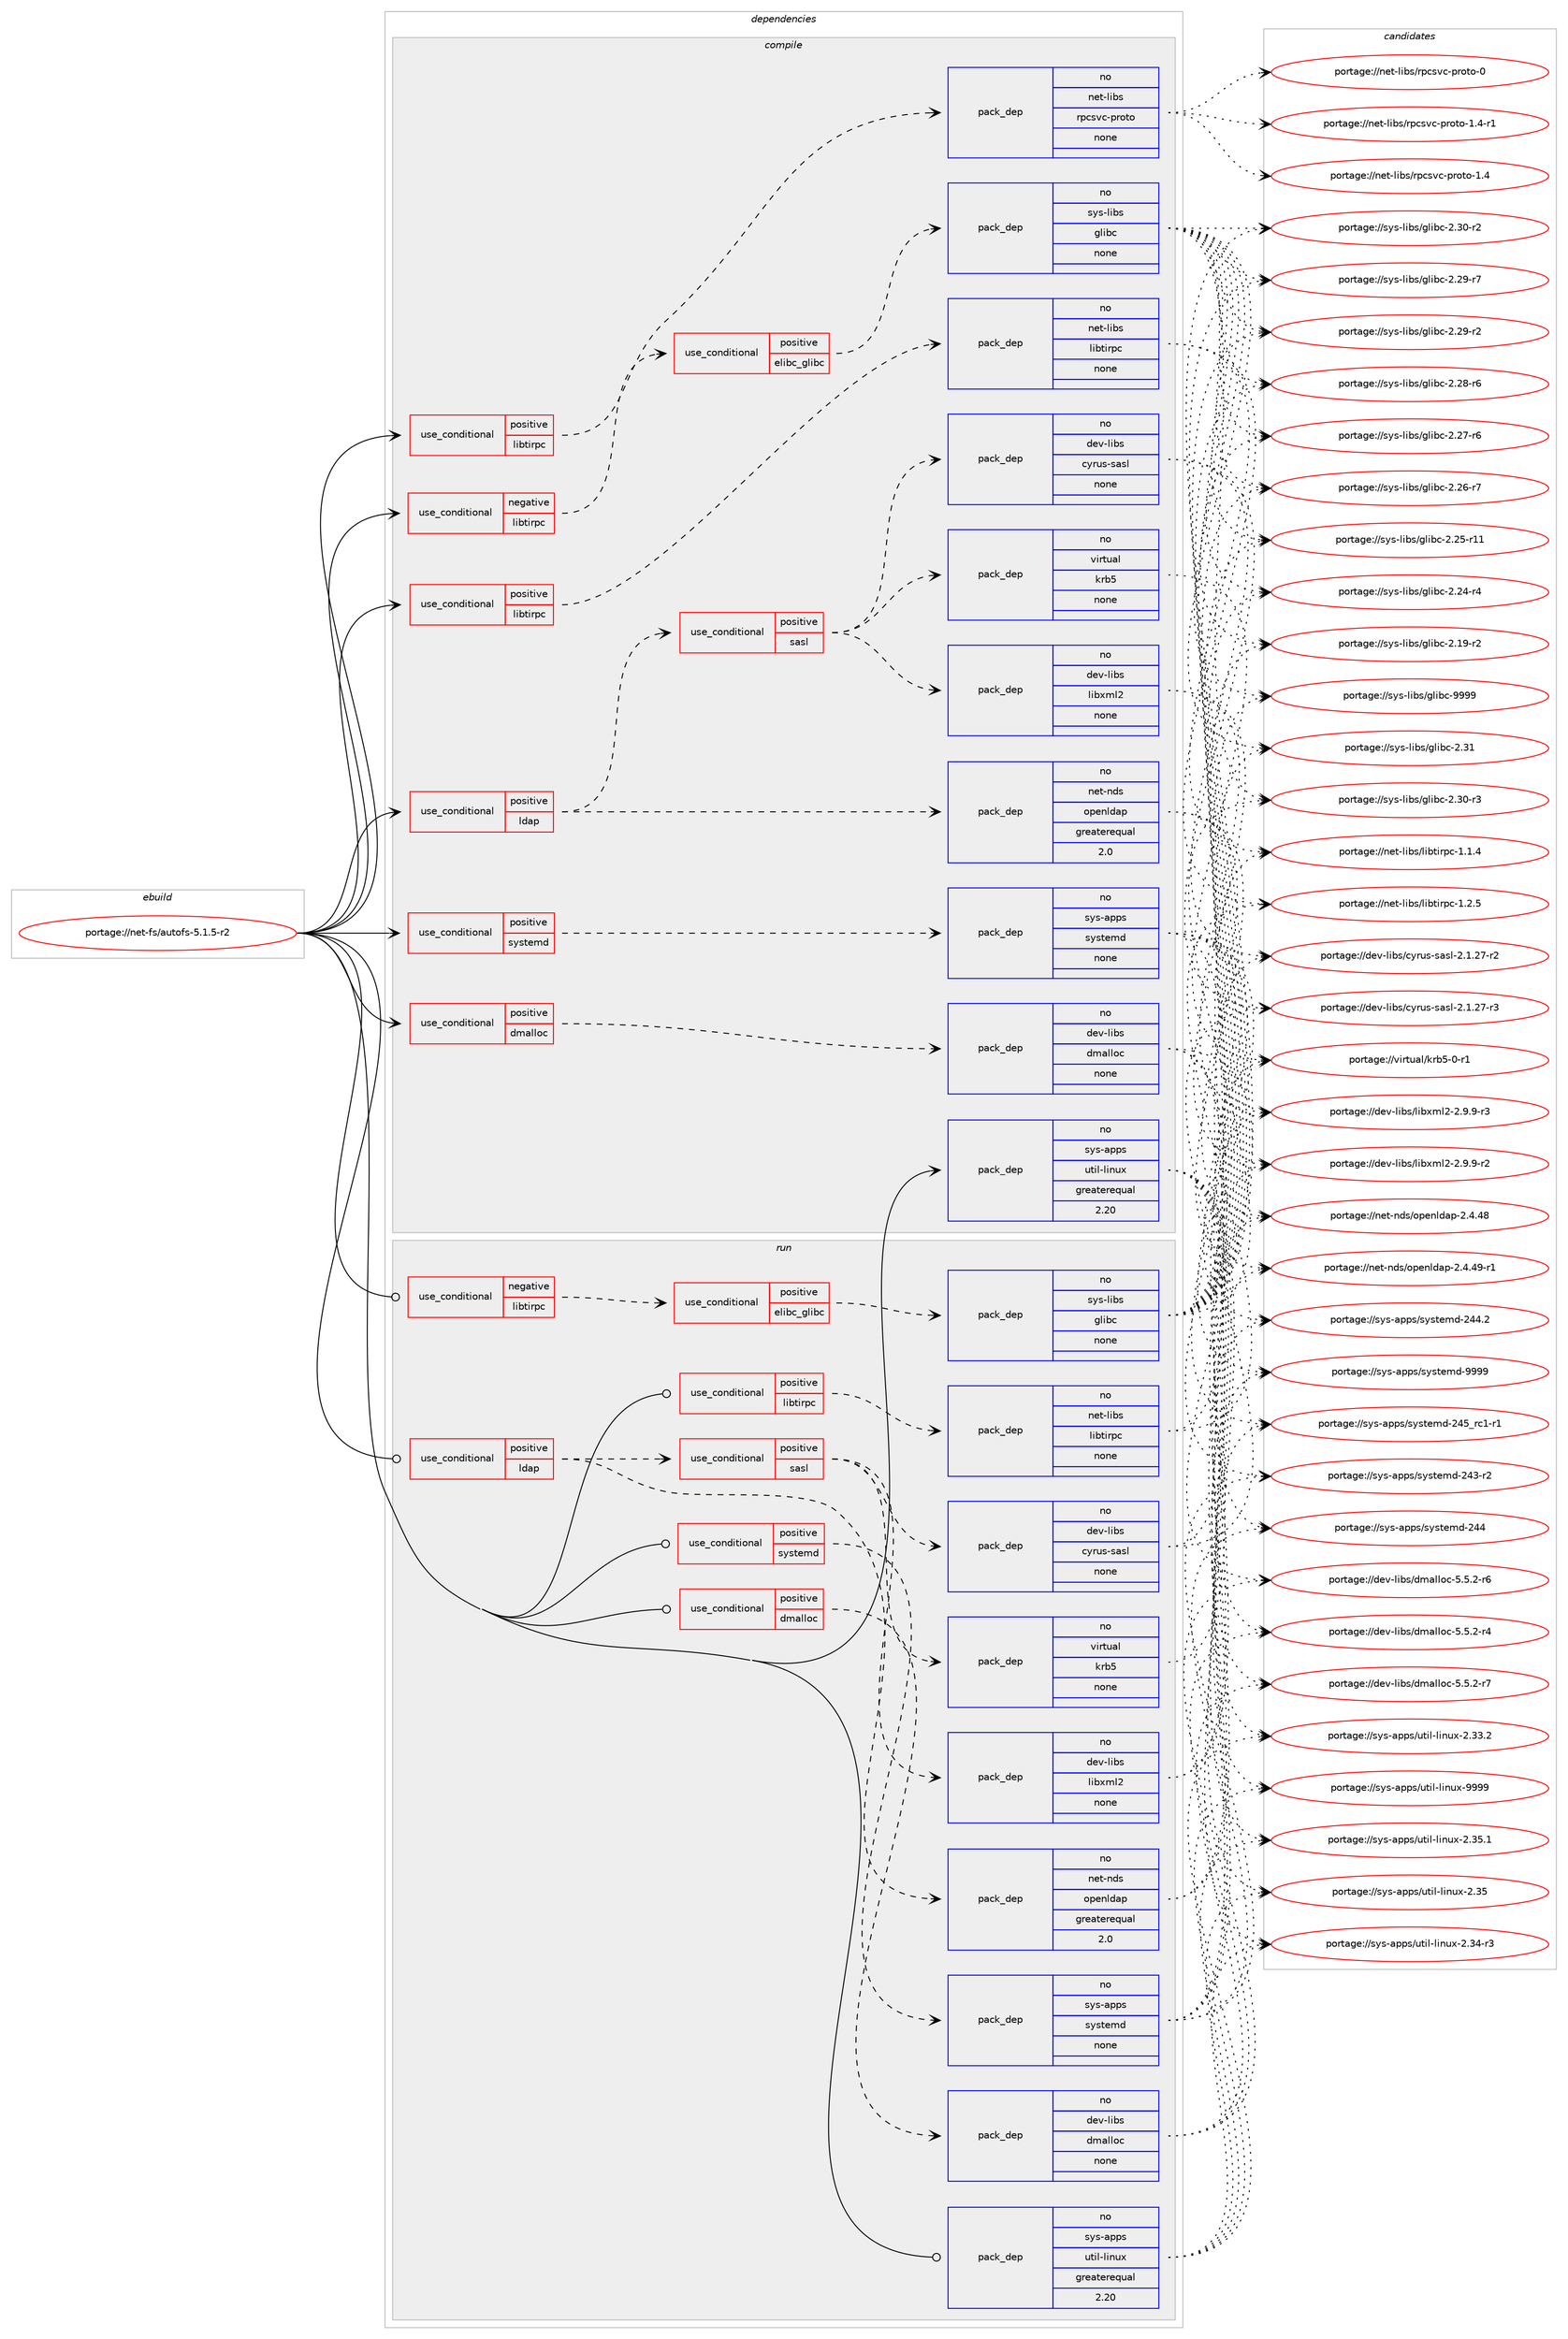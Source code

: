 digraph prolog {

# *************
# Graph options
# *************

newrank=true;
concentrate=true;
compound=true;
graph [rankdir=LR,fontname=Helvetica,fontsize=10,ranksep=1.5];#, ranksep=2.5, nodesep=0.2];
edge  [arrowhead=vee];
node  [fontname=Helvetica,fontsize=10];

# **********
# The ebuild
# **********

subgraph cluster_leftcol {
color=gray;
rank=same;
label=<<i>ebuild</i>>;
id [label="portage://net-fs/autofs-5.1.5-r2", color=red, width=4, href="../net-fs/autofs-5.1.5-r2.svg"];
}

# ****************
# The dependencies
# ****************

subgraph cluster_midcol {
color=gray;
label=<<i>dependencies</i>>;
subgraph cluster_compile {
fillcolor="#eeeeee";
style=filled;
label=<<i>compile</i>>;
subgraph cond33036 {
dependency150253 [label=<<TABLE BORDER="0" CELLBORDER="1" CELLSPACING="0" CELLPADDING="4"><TR><TD ROWSPAN="3" CELLPADDING="10">use_conditional</TD></TR><TR><TD>negative</TD></TR><TR><TD>libtirpc</TD></TR></TABLE>>, shape=none, color=red];
subgraph cond33037 {
dependency150254 [label=<<TABLE BORDER="0" CELLBORDER="1" CELLSPACING="0" CELLPADDING="4"><TR><TD ROWSPAN="3" CELLPADDING="10">use_conditional</TD></TR><TR><TD>positive</TD></TR><TR><TD>elibc_glibc</TD></TR></TABLE>>, shape=none, color=red];
subgraph pack114758 {
dependency150255 [label=<<TABLE BORDER="0" CELLBORDER="1" CELLSPACING="0" CELLPADDING="4" WIDTH="220"><TR><TD ROWSPAN="6" CELLPADDING="30">pack_dep</TD></TR><TR><TD WIDTH="110">no</TD></TR><TR><TD>sys-libs</TD></TR><TR><TD>glibc</TD></TR><TR><TD>none</TD></TR><TR><TD></TD></TR></TABLE>>, shape=none, color=blue];
}
dependency150254:e -> dependency150255:w [weight=20,style="dashed",arrowhead="vee"];
}
dependency150253:e -> dependency150254:w [weight=20,style="dashed",arrowhead="vee"];
}
id:e -> dependency150253:w [weight=20,style="solid",arrowhead="vee"];
subgraph cond33038 {
dependency150256 [label=<<TABLE BORDER="0" CELLBORDER="1" CELLSPACING="0" CELLPADDING="4"><TR><TD ROWSPAN="3" CELLPADDING="10">use_conditional</TD></TR><TR><TD>positive</TD></TR><TR><TD>dmalloc</TD></TR></TABLE>>, shape=none, color=red];
subgraph pack114759 {
dependency150257 [label=<<TABLE BORDER="0" CELLBORDER="1" CELLSPACING="0" CELLPADDING="4" WIDTH="220"><TR><TD ROWSPAN="6" CELLPADDING="30">pack_dep</TD></TR><TR><TD WIDTH="110">no</TD></TR><TR><TD>dev-libs</TD></TR><TR><TD>dmalloc</TD></TR><TR><TD>none</TD></TR><TR><TD></TD></TR></TABLE>>, shape=none, color=blue];
}
dependency150256:e -> dependency150257:w [weight=20,style="dashed",arrowhead="vee"];
}
id:e -> dependency150256:w [weight=20,style="solid",arrowhead="vee"];
subgraph cond33039 {
dependency150258 [label=<<TABLE BORDER="0" CELLBORDER="1" CELLSPACING="0" CELLPADDING="4"><TR><TD ROWSPAN="3" CELLPADDING="10">use_conditional</TD></TR><TR><TD>positive</TD></TR><TR><TD>ldap</TD></TR></TABLE>>, shape=none, color=red];
subgraph pack114760 {
dependency150259 [label=<<TABLE BORDER="0" CELLBORDER="1" CELLSPACING="0" CELLPADDING="4" WIDTH="220"><TR><TD ROWSPAN="6" CELLPADDING="30">pack_dep</TD></TR><TR><TD WIDTH="110">no</TD></TR><TR><TD>net-nds</TD></TR><TR><TD>openldap</TD></TR><TR><TD>greaterequal</TD></TR><TR><TD>2.0</TD></TR></TABLE>>, shape=none, color=blue];
}
dependency150258:e -> dependency150259:w [weight=20,style="dashed",arrowhead="vee"];
subgraph cond33040 {
dependency150260 [label=<<TABLE BORDER="0" CELLBORDER="1" CELLSPACING="0" CELLPADDING="4"><TR><TD ROWSPAN="3" CELLPADDING="10">use_conditional</TD></TR><TR><TD>positive</TD></TR><TR><TD>sasl</TD></TR></TABLE>>, shape=none, color=red];
subgraph pack114761 {
dependency150261 [label=<<TABLE BORDER="0" CELLBORDER="1" CELLSPACING="0" CELLPADDING="4" WIDTH="220"><TR><TD ROWSPAN="6" CELLPADDING="30">pack_dep</TD></TR><TR><TD WIDTH="110">no</TD></TR><TR><TD>dev-libs</TD></TR><TR><TD>cyrus-sasl</TD></TR><TR><TD>none</TD></TR><TR><TD></TD></TR></TABLE>>, shape=none, color=blue];
}
dependency150260:e -> dependency150261:w [weight=20,style="dashed",arrowhead="vee"];
subgraph pack114762 {
dependency150262 [label=<<TABLE BORDER="0" CELLBORDER="1" CELLSPACING="0" CELLPADDING="4" WIDTH="220"><TR><TD ROWSPAN="6" CELLPADDING="30">pack_dep</TD></TR><TR><TD WIDTH="110">no</TD></TR><TR><TD>dev-libs</TD></TR><TR><TD>libxml2</TD></TR><TR><TD>none</TD></TR><TR><TD></TD></TR></TABLE>>, shape=none, color=blue];
}
dependency150260:e -> dependency150262:w [weight=20,style="dashed",arrowhead="vee"];
subgraph pack114763 {
dependency150263 [label=<<TABLE BORDER="0" CELLBORDER="1" CELLSPACING="0" CELLPADDING="4" WIDTH="220"><TR><TD ROWSPAN="6" CELLPADDING="30">pack_dep</TD></TR><TR><TD WIDTH="110">no</TD></TR><TR><TD>virtual</TD></TR><TR><TD>krb5</TD></TR><TR><TD>none</TD></TR><TR><TD></TD></TR></TABLE>>, shape=none, color=blue];
}
dependency150260:e -> dependency150263:w [weight=20,style="dashed",arrowhead="vee"];
}
dependency150258:e -> dependency150260:w [weight=20,style="dashed",arrowhead="vee"];
}
id:e -> dependency150258:w [weight=20,style="solid",arrowhead="vee"];
subgraph cond33041 {
dependency150264 [label=<<TABLE BORDER="0" CELLBORDER="1" CELLSPACING="0" CELLPADDING="4"><TR><TD ROWSPAN="3" CELLPADDING="10">use_conditional</TD></TR><TR><TD>positive</TD></TR><TR><TD>libtirpc</TD></TR></TABLE>>, shape=none, color=red];
subgraph pack114764 {
dependency150265 [label=<<TABLE BORDER="0" CELLBORDER="1" CELLSPACING="0" CELLPADDING="4" WIDTH="220"><TR><TD ROWSPAN="6" CELLPADDING="30">pack_dep</TD></TR><TR><TD WIDTH="110">no</TD></TR><TR><TD>net-libs</TD></TR><TR><TD>libtirpc</TD></TR><TR><TD>none</TD></TR><TR><TD></TD></TR></TABLE>>, shape=none, color=blue];
}
dependency150264:e -> dependency150265:w [weight=20,style="dashed",arrowhead="vee"];
}
id:e -> dependency150264:w [weight=20,style="solid",arrowhead="vee"];
subgraph cond33042 {
dependency150266 [label=<<TABLE BORDER="0" CELLBORDER="1" CELLSPACING="0" CELLPADDING="4"><TR><TD ROWSPAN="3" CELLPADDING="10">use_conditional</TD></TR><TR><TD>positive</TD></TR><TR><TD>libtirpc</TD></TR></TABLE>>, shape=none, color=red];
subgraph pack114765 {
dependency150267 [label=<<TABLE BORDER="0" CELLBORDER="1" CELLSPACING="0" CELLPADDING="4" WIDTH="220"><TR><TD ROWSPAN="6" CELLPADDING="30">pack_dep</TD></TR><TR><TD WIDTH="110">no</TD></TR><TR><TD>net-libs</TD></TR><TR><TD>rpcsvc-proto</TD></TR><TR><TD>none</TD></TR><TR><TD></TD></TR></TABLE>>, shape=none, color=blue];
}
dependency150266:e -> dependency150267:w [weight=20,style="dashed",arrowhead="vee"];
}
id:e -> dependency150266:w [weight=20,style="solid",arrowhead="vee"];
subgraph cond33043 {
dependency150268 [label=<<TABLE BORDER="0" CELLBORDER="1" CELLSPACING="0" CELLPADDING="4"><TR><TD ROWSPAN="3" CELLPADDING="10">use_conditional</TD></TR><TR><TD>positive</TD></TR><TR><TD>systemd</TD></TR></TABLE>>, shape=none, color=red];
subgraph pack114766 {
dependency150269 [label=<<TABLE BORDER="0" CELLBORDER="1" CELLSPACING="0" CELLPADDING="4" WIDTH="220"><TR><TD ROWSPAN="6" CELLPADDING="30">pack_dep</TD></TR><TR><TD WIDTH="110">no</TD></TR><TR><TD>sys-apps</TD></TR><TR><TD>systemd</TD></TR><TR><TD>none</TD></TR><TR><TD></TD></TR></TABLE>>, shape=none, color=blue];
}
dependency150268:e -> dependency150269:w [weight=20,style="dashed",arrowhead="vee"];
}
id:e -> dependency150268:w [weight=20,style="solid",arrowhead="vee"];
subgraph pack114767 {
dependency150270 [label=<<TABLE BORDER="0" CELLBORDER="1" CELLSPACING="0" CELLPADDING="4" WIDTH="220"><TR><TD ROWSPAN="6" CELLPADDING="30">pack_dep</TD></TR><TR><TD WIDTH="110">no</TD></TR><TR><TD>sys-apps</TD></TR><TR><TD>util-linux</TD></TR><TR><TD>greaterequal</TD></TR><TR><TD>2.20</TD></TR></TABLE>>, shape=none, color=blue];
}
id:e -> dependency150270:w [weight=20,style="solid",arrowhead="vee"];
}
subgraph cluster_compileandrun {
fillcolor="#eeeeee";
style=filled;
label=<<i>compile and run</i>>;
}
subgraph cluster_run {
fillcolor="#eeeeee";
style=filled;
label=<<i>run</i>>;
subgraph cond33044 {
dependency150271 [label=<<TABLE BORDER="0" CELLBORDER="1" CELLSPACING="0" CELLPADDING="4"><TR><TD ROWSPAN="3" CELLPADDING="10">use_conditional</TD></TR><TR><TD>negative</TD></TR><TR><TD>libtirpc</TD></TR></TABLE>>, shape=none, color=red];
subgraph cond33045 {
dependency150272 [label=<<TABLE BORDER="0" CELLBORDER="1" CELLSPACING="0" CELLPADDING="4"><TR><TD ROWSPAN="3" CELLPADDING="10">use_conditional</TD></TR><TR><TD>positive</TD></TR><TR><TD>elibc_glibc</TD></TR></TABLE>>, shape=none, color=red];
subgraph pack114768 {
dependency150273 [label=<<TABLE BORDER="0" CELLBORDER="1" CELLSPACING="0" CELLPADDING="4" WIDTH="220"><TR><TD ROWSPAN="6" CELLPADDING="30">pack_dep</TD></TR><TR><TD WIDTH="110">no</TD></TR><TR><TD>sys-libs</TD></TR><TR><TD>glibc</TD></TR><TR><TD>none</TD></TR><TR><TD></TD></TR></TABLE>>, shape=none, color=blue];
}
dependency150272:e -> dependency150273:w [weight=20,style="dashed",arrowhead="vee"];
}
dependency150271:e -> dependency150272:w [weight=20,style="dashed",arrowhead="vee"];
}
id:e -> dependency150271:w [weight=20,style="solid",arrowhead="odot"];
subgraph cond33046 {
dependency150274 [label=<<TABLE BORDER="0" CELLBORDER="1" CELLSPACING="0" CELLPADDING="4"><TR><TD ROWSPAN="3" CELLPADDING="10">use_conditional</TD></TR><TR><TD>positive</TD></TR><TR><TD>dmalloc</TD></TR></TABLE>>, shape=none, color=red];
subgraph pack114769 {
dependency150275 [label=<<TABLE BORDER="0" CELLBORDER="1" CELLSPACING="0" CELLPADDING="4" WIDTH="220"><TR><TD ROWSPAN="6" CELLPADDING="30">pack_dep</TD></TR><TR><TD WIDTH="110">no</TD></TR><TR><TD>dev-libs</TD></TR><TR><TD>dmalloc</TD></TR><TR><TD>none</TD></TR><TR><TD></TD></TR></TABLE>>, shape=none, color=blue];
}
dependency150274:e -> dependency150275:w [weight=20,style="dashed",arrowhead="vee"];
}
id:e -> dependency150274:w [weight=20,style="solid",arrowhead="odot"];
subgraph cond33047 {
dependency150276 [label=<<TABLE BORDER="0" CELLBORDER="1" CELLSPACING="0" CELLPADDING="4"><TR><TD ROWSPAN="3" CELLPADDING="10">use_conditional</TD></TR><TR><TD>positive</TD></TR><TR><TD>ldap</TD></TR></TABLE>>, shape=none, color=red];
subgraph pack114770 {
dependency150277 [label=<<TABLE BORDER="0" CELLBORDER="1" CELLSPACING="0" CELLPADDING="4" WIDTH="220"><TR><TD ROWSPAN="6" CELLPADDING="30">pack_dep</TD></TR><TR><TD WIDTH="110">no</TD></TR><TR><TD>net-nds</TD></TR><TR><TD>openldap</TD></TR><TR><TD>greaterequal</TD></TR><TR><TD>2.0</TD></TR></TABLE>>, shape=none, color=blue];
}
dependency150276:e -> dependency150277:w [weight=20,style="dashed",arrowhead="vee"];
subgraph cond33048 {
dependency150278 [label=<<TABLE BORDER="0" CELLBORDER="1" CELLSPACING="0" CELLPADDING="4"><TR><TD ROWSPAN="3" CELLPADDING="10">use_conditional</TD></TR><TR><TD>positive</TD></TR><TR><TD>sasl</TD></TR></TABLE>>, shape=none, color=red];
subgraph pack114771 {
dependency150279 [label=<<TABLE BORDER="0" CELLBORDER="1" CELLSPACING="0" CELLPADDING="4" WIDTH="220"><TR><TD ROWSPAN="6" CELLPADDING="30">pack_dep</TD></TR><TR><TD WIDTH="110">no</TD></TR><TR><TD>dev-libs</TD></TR><TR><TD>cyrus-sasl</TD></TR><TR><TD>none</TD></TR><TR><TD></TD></TR></TABLE>>, shape=none, color=blue];
}
dependency150278:e -> dependency150279:w [weight=20,style="dashed",arrowhead="vee"];
subgraph pack114772 {
dependency150280 [label=<<TABLE BORDER="0" CELLBORDER="1" CELLSPACING="0" CELLPADDING="4" WIDTH="220"><TR><TD ROWSPAN="6" CELLPADDING="30">pack_dep</TD></TR><TR><TD WIDTH="110">no</TD></TR><TR><TD>dev-libs</TD></TR><TR><TD>libxml2</TD></TR><TR><TD>none</TD></TR><TR><TD></TD></TR></TABLE>>, shape=none, color=blue];
}
dependency150278:e -> dependency150280:w [weight=20,style="dashed",arrowhead="vee"];
subgraph pack114773 {
dependency150281 [label=<<TABLE BORDER="0" CELLBORDER="1" CELLSPACING="0" CELLPADDING="4" WIDTH="220"><TR><TD ROWSPAN="6" CELLPADDING="30">pack_dep</TD></TR><TR><TD WIDTH="110">no</TD></TR><TR><TD>virtual</TD></TR><TR><TD>krb5</TD></TR><TR><TD>none</TD></TR><TR><TD></TD></TR></TABLE>>, shape=none, color=blue];
}
dependency150278:e -> dependency150281:w [weight=20,style="dashed",arrowhead="vee"];
}
dependency150276:e -> dependency150278:w [weight=20,style="dashed",arrowhead="vee"];
}
id:e -> dependency150276:w [weight=20,style="solid",arrowhead="odot"];
subgraph cond33049 {
dependency150282 [label=<<TABLE BORDER="0" CELLBORDER="1" CELLSPACING="0" CELLPADDING="4"><TR><TD ROWSPAN="3" CELLPADDING="10">use_conditional</TD></TR><TR><TD>positive</TD></TR><TR><TD>libtirpc</TD></TR></TABLE>>, shape=none, color=red];
subgraph pack114774 {
dependency150283 [label=<<TABLE BORDER="0" CELLBORDER="1" CELLSPACING="0" CELLPADDING="4" WIDTH="220"><TR><TD ROWSPAN="6" CELLPADDING="30">pack_dep</TD></TR><TR><TD WIDTH="110">no</TD></TR><TR><TD>net-libs</TD></TR><TR><TD>libtirpc</TD></TR><TR><TD>none</TD></TR><TR><TD></TD></TR></TABLE>>, shape=none, color=blue];
}
dependency150282:e -> dependency150283:w [weight=20,style="dashed",arrowhead="vee"];
}
id:e -> dependency150282:w [weight=20,style="solid",arrowhead="odot"];
subgraph cond33050 {
dependency150284 [label=<<TABLE BORDER="0" CELLBORDER="1" CELLSPACING="0" CELLPADDING="4"><TR><TD ROWSPAN="3" CELLPADDING="10">use_conditional</TD></TR><TR><TD>positive</TD></TR><TR><TD>systemd</TD></TR></TABLE>>, shape=none, color=red];
subgraph pack114775 {
dependency150285 [label=<<TABLE BORDER="0" CELLBORDER="1" CELLSPACING="0" CELLPADDING="4" WIDTH="220"><TR><TD ROWSPAN="6" CELLPADDING="30">pack_dep</TD></TR><TR><TD WIDTH="110">no</TD></TR><TR><TD>sys-apps</TD></TR><TR><TD>systemd</TD></TR><TR><TD>none</TD></TR><TR><TD></TD></TR></TABLE>>, shape=none, color=blue];
}
dependency150284:e -> dependency150285:w [weight=20,style="dashed",arrowhead="vee"];
}
id:e -> dependency150284:w [weight=20,style="solid",arrowhead="odot"];
subgraph pack114776 {
dependency150286 [label=<<TABLE BORDER="0" CELLBORDER="1" CELLSPACING="0" CELLPADDING="4" WIDTH="220"><TR><TD ROWSPAN="6" CELLPADDING="30">pack_dep</TD></TR><TR><TD WIDTH="110">no</TD></TR><TR><TD>sys-apps</TD></TR><TR><TD>util-linux</TD></TR><TR><TD>greaterequal</TD></TR><TR><TD>2.20</TD></TR></TABLE>>, shape=none, color=blue];
}
id:e -> dependency150286:w [weight=20,style="solid",arrowhead="odot"];
}
}

# **************
# The candidates
# **************

subgraph cluster_choices {
rank=same;
color=gray;
label=<<i>candidates</i>>;

subgraph choice114758 {
color=black;
nodesep=1;
choice11512111545108105981154710310810598994557575757 [label="portage://sys-libs/glibc-9999", color=red, width=4,href="../sys-libs/glibc-9999.svg"];
choice11512111545108105981154710310810598994550465149 [label="portage://sys-libs/glibc-2.31", color=red, width=4,href="../sys-libs/glibc-2.31.svg"];
choice115121115451081059811547103108105989945504651484511451 [label="portage://sys-libs/glibc-2.30-r3", color=red, width=4,href="../sys-libs/glibc-2.30-r3.svg"];
choice115121115451081059811547103108105989945504651484511450 [label="portage://sys-libs/glibc-2.30-r2", color=red, width=4,href="../sys-libs/glibc-2.30-r2.svg"];
choice115121115451081059811547103108105989945504650574511455 [label="portage://sys-libs/glibc-2.29-r7", color=red, width=4,href="../sys-libs/glibc-2.29-r7.svg"];
choice115121115451081059811547103108105989945504650574511450 [label="portage://sys-libs/glibc-2.29-r2", color=red, width=4,href="../sys-libs/glibc-2.29-r2.svg"];
choice115121115451081059811547103108105989945504650564511454 [label="portage://sys-libs/glibc-2.28-r6", color=red, width=4,href="../sys-libs/glibc-2.28-r6.svg"];
choice115121115451081059811547103108105989945504650554511454 [label="portage://sys-libs/glibc-2.27-r6", color=red, width=4,href="../sys-libs/glibc-2.27-r6.svg"];
choice115121115451081059811547103108105989945504650544511455 [label="portage://sys-libs/glibc-2.26-r7", color=red, width=4,href="../sys-libs/glibc-2.26-r7.svg"];
choice11512111545108105981154710310810598994550465053451144949 [label="portage://sys-libs/glibc-2.25-r11", color=red, width=4,href="../sys-libs/glibc-2.25-r11.svg"];
choice115121115451081059811547103108105989945504650524511452 [label="portage://sys-libs/glibc-2.24-r4", color=red, width=4,href="../sys-libs/glibc-2.24-r4.svg"];
choice115121115451081059811547103108105989945504649574511450 [label="portage://sys-libs/glibc-2.19-r2", color=red, width=4,href="../sys-libs/glibc-2.19-r2.svg"];
dependency150255:e -> choice11512111545108105981154710310810598994557575757:w [style=dotted,weight="100"];
dependency150255:e -> choice11512111545108105981154710310810598994550465149:w [style=dotted,weight="100"];
dependency150255:e -> choice115121115451081059811547103108105989945504651484511451:w [style=dotted,weight="100"];
dependency150255:e -> choice115121115451081059811547103108105989945504651484511450:w [style=dotted,weight="100"];
dependency150255:e -> choice115121115451081059811547103108105989945504650574511455:w [style=dotted,weight="100"];
dependency150255:e -> choice115121115451081059811547103108105989945504650574511450:w [style=dotted,weight="100"];
dependency150255:e -> choice115121115451081059811547103108105989945504650564511454:w [style=dotted,weight="100"];
dependency150255:e -> choice115121115451081059811547103108105989945504650554511454:w [style=dotted,weight="100"];
dependency150255:e -> choice115121115451081059811547103108105989945504650544511455:w [style=dotted,weight="100"];
dependency150255:e -> choice11512111545108105981154710310810598994550465053451144949:w [style=dotted,weight="100"];
dependency150255:e -> choice115121115451081059811547103108105989945504650524511452:w [style=dotted,weight="100"];
dependency150255:e -> choice115121115451081059811547103108105989945504649574511450:w [style=dotted,weight="100"];
}
subgraph choice114759 {
color=black;
nodesep=1;
choice10010111845108105981154710010997108108111994553465346504511455 [label="portage://dev-libs/dmalloc-5.5.2-r7", color=red, width=4,href="../dev-libs/dmalloc-5.5.2-r7.svg"];
choice10010111845108105981154710010997108108111994553465346504511454 [label="portage://dev-libs/dmalloc-5.5.2-r6", color=red, width=4,href="../dev-libs/dmalloc-5.5.2-r6.svg"];
choice10010111845108105981154710010997108108111994553465346504511452 [label="portage://dev-libs/dmalloc-5.5.2-r4", color=red, width=4,href="../dev-libs/dmalloc-5.5.2-r4.svg"];
dependency150257:e -> choice10010111845108105981154710010997108108111994553465346504511455:w [style=dotted,weight="100"];
dependency150257:e -> choice10010111845108105981154710010997108108111994553465346504511454:w [style=dotted,weight="100"];
dependency150257:e -> choice10010111845108105981154710010997108108111994553465346504511452:w [style=dotted,weight="100"];
}
subgraph choice114760 {
color=black;
nodesep=1;
choice110101116451101001154711111210111010810097112455046524652574511449 [label="portage://net-nds/openldap-2.4.49-r1", color=red, width=4,href="../net-nds/openldap-2.4.49-r1.svg"];
choice11010111645110100115471111121011101081009711245504652465256 [label="portage://net-nds/openldap-2.4.48", color=red, width=4,href="../net-nds/openldap-2.4.48.svg"];
dependency150259:e -> choice110101116451101001154711111210111010810097112455046524652574511449:w [style=dotted,weight="100"];
dependency150259:e -> choice11010111645110100115471111121011101081009711245504652465256:w [style=dotted,weight="100"];
}
subgraph choice114761 {
color=black;
nodesep=1;
choice100101118451081059811547991211141171154511597115108455046494650554511451 [label="portage://dev-libs/cyrus-sasl-2.1.27-r3", color=red, width=4,href="../dev-libs/cyrus-sasl-2.1.27-r3.svg"];
choice100101118451081059811547991211141171154511597115108455046494650554511450 [label="portage://dev-libs/cyrus-sasl-2.1.27-r2", color=red, width=4,href="../dev-libs/cyrus-sasl-2.1.27-r2.svg"];
dependency150261:e -> choice100101118451081059811547991211141171154511597115108455046494650554511451:w [style=dotted,weight="100"];
dependency150261:e -> choice100101118451081059811547991211141171154511597115108455046494650554511450:w [style=dotted,weight="100"];
}
subgraph choice114762 {
color=black;
nodesep=1;
choice10010111845108105981154710810598120109108504550465746574511451 [label="portage://dev-libs/libxml2-2.9.9-r3", color=red, width=4,href="../dev-libs/libxml2-2.9.9-r3.svg"];
choice10010111845108105981154710810598120109108504550465746574511450 [label="portage://dev-libs/libxml2-2.9.9-r2", color=red, width=4,href="../dev-libs/libxml2-2.9.9-r2.svg"];
dependency150262:e -> choice10010111845108105981154710810598120109108504550465746574511451:w [style=dotted,weight="100"];
dependency150262:e -> choice10010111845108105981154710810598120109108504550465746574511450:w [style=dotted,weight="100"];
}
subgraph choice114763 {
color=black;
nodesep=1;
choice1181051141161179710847107114985345484511449 [label="portage://virtual/krb5-0-r1", color=red, width=4,href="../virtual/krb5-0-r1.svg"];
dependency150263:e -> choice1181051141161179710847107114985345484511449:w [style=dotted,weight="100"];
}
subgraph choice114764 {
color=black;
nodesep=1;
choice1101011164510810598115471081059811610511411299454946504653 [label="portage://net-libs/libtirpc-1.2.5", color=red, width=4,href="../net-libs/libtirpc-1.2.5.svg"];
choice1101011164510810598115471081059811610511411299454946494652 [label="portage://net-libs/libtirpc-1.1.4", color=red, width=4,href="../net-libs/libtirpc-1.1.4.svg"];
dependency150265:e -> choice1101011164510810598115471081059811610511411299454946504653:w [style=dotted,weight="100"];
dependency150265:e -> choice1101011164510810598115471081059811610511411299454946494652:w [style=dotted,weight="100"];
}
subgraph choice114765 {
color=black;
nodesep=1;
choice110101116451081059811547114112991151189945112114111116111454946524511449 [label="portage://net-libs/rpcsvc-proto-1.4-r1", color=red, width=4,href="../net-libs/rpcsvc-proto-1.4-r1.svg"];
choice11010111645108105981154711411299115118994511211411111611145494652 [label="portage://net-libs/rpcsvc-proto-1.4", color=red, width=4,href="../net-libs/rpcsvc-proto-1.4.svg"];
choice1101011164510810598115471141129911511899451121141111161114548 [label="portage://net-libs/rpcsvc-proto-0", color=red, width=4,href="../net-libs/rpcsvc-proto-0.svg"];
dependency150267:e -> choice110101116451081059811547114112991151189945112114111116111454946524511449:w [style=dotted,weight="100"];
dependency150267:e -> choice11010111645108105981154711411299115118994511211411111611145494652:w [style=dotted,weight="100"];
dependency150267:e -> choice1101011164510810598115471141129911511899451121141111161114548:w [style=dotted,weight="100"];
}
subgraph choice114766 {
color=black;
nodesep=1;
choice1151211154597112112115471151211151161011091004557575757 [label="portage://sys-apps/systemd-9999", color=red, width=4,href="../sys-apps/systemd-9999.svg"];
choice115121115459711211211547115121115116101109100455052539511499494511449 [label="portage://sys-apps/systemd-245_rc1-r1", color=red, width=4,href="../sys-apps/systemd-245_rc1-r1.svg"];
choice115121115459711211211547115121115116101109100455052524650 [label="portage://sys-apps/systemd-244.2", color=red, width=4,href="../sys-apps/systemd-244.2.svg"];
choice11512111545971121121154711512111511610110910045505252 [label="portage://sys-apps/systemd-244", color=red, width=4,href="../sys-apps/systemd-244.svg"];
choice115121115459711211211547115121115116101109100455052514511450 [label="portage://sys-apps/systemd-243-r2", color=red, width=4,href="../sys-apps/systemd-243-r2.svg"];
dependency150269:e -> choice1151211154597112112115471151211151161011091004557575757:w [style=dotted,weight="100"];
dependency150269:e -> choice115121115459711211211547115121115116101109100455052539511499494511449:w [style=dotted,weight="100"];
dependency150269:e -> choice115121115459711211211547115121115116101109100455052524650:w [style=dotted,weight="100"];
dependency150269:e -> choice11512111545971121121154711512111511610110910045505252:w [style=dotted,weight="100"];
dependency150269:e -> choice115121115459711211211547115121115116101109100455052514511450:w [style=dotted,weight="100"];
}
subgraph choice114767 {
color=black;
nodesep=1;
choice115121115459711211211547117116105108451081051101171204557575757 [label="portage://sys-apps/util-linux-9999", color=red, width=4,href="../sys-apps/util-linux-9999.svg"];
choice1151211154597112112115471171161051084510810511011712045504651534649 [label="portage://sys-apps/util-linux-2.35.1", color=red, width=4,href="../sys-apps/util-linux-2.35.1.svg"];
choice115121115459711211211547117116105108451081051101171204550465153 [label="portage://sys-apps/util-linux-2.35", color=red, width=4,href="../sys-apps/util-linux-2.35.svg"];
choice1151211154597112112115471171161051084510810511011712045504651524511451 [label="portage://sys-apps/util-linux-2.34-r3", color=red, width=4,href="../sys-apps/util-linux-2.34-r3.svg"];
choice1151211154597112112115471171161051084510810511011712045504651514650 [label="portage://sys-apps/util-linux-2.33.2", color=red, width=4,href="../sys-apps/util-linux-2.33.2.svg"];
dependency150270:e -> choice115121115459711211211547117116105108451081051101171204557575757:w [style=dotted,weight="100"];
dependency150270:e -> choice1151211154597112112115471171161051084510810511011712045504651534649:w [style=dotted,weight="100"];
dependency150270:e -> choice115121115459711211211547117116105108451081051101171204550465153:w [style=dotted,weight="100"];
dependency150270:e -> choice1151211154597112112115471171161051084510810511011712045504651524511451:w [style=dotted,weight="100"];
dependency150270:e -> choice1151211154597112112115471171161051084510810511011712045504651514650:w [style=dotted,weight="100"];
}
subgraph choice114768 {
color=black;
nodesep=1;
choice11512111545108105981154710310810598994557575757 [label="portage://sys-libs/glibc-9999", color=red, width=4,href="../sys-libs/glibc-9999.svg"];
choice11512111545108105981154710310810598994550465149 [label="portage://sys-libs/glibc-2.31", color=red, width=4,href="../sys-libs/glibc-2.31.svg"];
choice115121115451081059811547103108105989945504651484511451 [label="portage://sys-libs/glibc-2.30-r3", color=red, width=4,href="../sys-libs/glibc-2.30-r3.svg"];
choice115121115451081059811547103108105989945504651484511450 [label="portage://sys-libs/glibc-2.30-r2", color=red, width=4,href="../sys-libs/glibc-2.30-r2.svg"];
choice115121115451081059811547103108105989945504650574511455 [label="portage://sys-libs/glibc-2.29-r7", color=red, width=4,href="../sys-libs/glibc-2.29-r7.svg"];
choice115121115451081059811547103108105989945504650574511450 [label="portage://sys-libs/glibc-2.29-r2", color=red, width=4,href="../sys-libs/glibc-2.29-r2.svg"];
choice115121115451081059811547103108105989945504650564511454 [label="portage://sys-libs/glibc-2.28-r6", color=red, width=4,href="../sys-libs/glibc-2.28-r6.svg"];
choice115121115451081059811547103108105989945504650554511454 [label="portage://sys-libs/glibc-2.27-r6", color=red, width=4,href="../sys-libs/glibc-2.27-r6.svg"];
choice115121115451081059811547103108105989945504650544511455 [label="portage://sys-libs/glibc-2.26-r7", color=red, width=4,href="../sys-libs/glibc-2.26-r7.svg"];
choice11512111545108105981154710310810598994550465053451144949 [label="portage://sys-libs/glibc-2.25-r11", color=red, width=4,href="../sys-libs/glibc-2.25-r11.svg"];
choice115121115451081059811547103108105989945504650524511452 [label="portage://sys-libs/glibc-2.24-r4", color=red, width=4,href="../sys-libs/glibc-2.24-r4.svg"];
choice115121115451081059811547103108105989945504649574511450 [label="portage://sys-libs/glibc-2.19-r2", color=red, width=4,href="../sys-libs/glibc-2.19-r2.svg"];
dependency150273:e -> choice11512111545108105981154710310810598994557575757:w [style=dotted,weight="100"];
dependency150273:e -> choice11512111545108105981154710310810598994550465149:w [style=dotted,weight="100"];
dependency150273:e -> choice115121115451081059811547103108105989945504651484511451:w [style=dotted,weight="100"];
dependency150273:e -> choice115121115451081059811547103108105989945504651484511450:w [style=dotted,weight="100"];
dependency150273:e -> choice115121115451081059811547103108105989945504650574511455:w [style=dotted,weight="100"];
dependency150273:e -> choice115121115451081059811547103108105989945504650574511450:w [style=dotted,weight="100"];
dependency150273:e -> choice115121115451081059811547103108105989945504650564511454:w [style=dotted,weight="100"];
dependency150273:e -> choice115121115451081059811547103108105989945504650554511454:w [style=dotted,weight="100"];
dependency150273:e -> choice115121115451081059811547103108105989945504650544511455:w [style=dotted,weight="100"];
dependency150273:e -> choice11512111545108105981154710310810598994550465053451144949:w [style=dotted,weight="100"];
dependency150273:e -> choice115121115451081059811547103108105989945504650524511452:w [style=dotted,weight="100"];
dependency150273:e -> choice115121115451081059811547103108105989945504649574511450:w [style=dotted,weight="100"];
}
subgraph choice114769 {
color=black;
nodesep=1;
choice10010111845108105981154710010997108108111994553465346504511455 [label="portage://dev-libs/dmalloc-5.5.2-r7", color=red, width=4,href="../dev-libs/dmalloc-5.5.2-r7.svg"];
choice10010111845108105981154710010997108108111994553465346504511454 [label="portage://dev-libs/dmalloc-5.5.2-r6", color=red, width=4,href="../dev-libs/dmalloc-5.5.2-r6.svg"];
choice10010111845108105981154710010997108108111994553465346504511452 [label="portage://dev-libs/dmalloc-5.5.2-r4", color=red, width=4,href="../dev-libs/dmalloc-5.5.2-r4.svg"];
dependency150275:e -> choice10010111845108105981154710010997108108111994553465346504511455:w [style=dotted,weight="100"];
dependency150275:e -> choice10010111845108105981154710010997108108111994553465346504511454:w [style=dotted,weight="100"];
dependency150275:e -> choice10010111845108105981154710010997108108111994553465346504511452:w [style=dotted,weight="100"];
}
subgraph choice114770 {
color=black;
nodesep=1;
choice110101116451101001154711111210111010810097112455046524652574511449 [label="portage://net-nds/openldap-2.4.49-r1", color=red, width=4,href="../net-nds/openldap-2.4.49-r1.svg"];
choice11010111645110100115471111121011101081009711245504652465256 [label="portage://net-nds/openldap-2.4.48", color=red, width=4,href="../net-nds/openldap-2.4.48.svg"];
dependency150277:e -> choice110101116451101001154711111210111010810097112455046524652574511449:w [style=dotted,weight="100"];
dependency150277:e -> choice11010111645110100115471111121011101081009711245504652465256:w [style=dotted,weight="100"];
}
subgraph choice114771 {
color=black;
nodesep=1;
choice100101118451081059811547991211141171154511597115108455046494650554511451 [label="portage://dev-libs/cyrus-sasl-2.1.27-r3", color=red, width=4,href="../dev-libs/cyrus-sasl-2.1.27-r3.svg"];
choice100101118451081059811547991211141171154511597115108455046494650554511450 [label="portage://dev-libs/cyrus-sasl-2.1.27-r2", color=red, width=4,href="../dev-libs/cyrus-sasl-2.1.27-r2.svg"];
dependency150279:e -> choice100101118451081059811547991211141171154511597115108455046494650554511451:w [style=dotted,weight="100"];
dependency150279:e -> choice100101118451081059811547991211141171154511597115108455046494650554511450:w [style=dotted,weight="100"];
}
subgraph choice114772 {
color=black;
nodesep=1;
choice10010111845108105981154710810598120109108504550465746574511451 [label="portage://dev-libs/libxml2-2.9.9-r3", color=red, width=4,href="../dev-libs/libxml2-2.9.9-r3.svg"];
choice10010111845108105981154710810598120109108504550465746574511450 [label="portage://dev-libs/libxml2-2.9.9-r2", color=red, width=4,href="../dev-libs/libxml2-2.9.9-r2.svg"];
dependency150280:e -> choice10010111845108105981154710810598120109108504550465746574511451:w [style=dotted,weight="100"];
dependency150280:e -> choice10010111845108105981154710810598120109108504550465746574511450:w [style=dotted,weight="100"];
}
subgraph choice114773 {
color=black;
nodesep=1;
choice1181051141161179710847107114985345484511449 [label="portage://virtual/krb5-0-r1", color=red, width=4,href="../virtual/krb5-0-r1.svg"];
dependency150281:e -> choice1181051141161179710847107114985345484511449:w [style=dotted,weight="100"];
}
subgraph choice114774 {
color=black;
nodesep=1;
choice1101011164510810598115471081059811610511411299454946504653 [label="portage://net-libs/libtirpc-1.2.5", color=red, width=4,href="../net-libs/libtirpc-1.2.5.svg"];
choice1101011164510810598115471081059811610511411299454946494652 [label="portage://net-libs/libtirpc-1.1.4", color=red, width=4,href="../net-libs/libtirpc-1.1.4.svg"];
dependency150283:e -> choice1101011164510810598115471081059811610511411299454946504653:w [style=dotted,weight="100"];
dependency150283:e -> choice1101011164510810598115471081059811610511411299454946494652:w [style=dotted,weight="100"];
}
subgraph choice114775 {
color=black;
nodesep=1;
choice1151211154597112112115471151211151161011091004557575757 [label="portage://sys-apps/systemd-9999", color=red, width=4,href="../sys-apps/systemd-9999.svg"];
choice115121115459711211211547115121115116101109100455052539511499494511449 [label="portage://sys-apps/systemd-245_rc1-r1", color=red, width=4,href="../sys-apps/systemd-245_rc1-r1.svg"];
choice115121115459711211211547115121115116101109100455052524650 [label="portage://sys-apps/systemd-244.2", color=red, width=4,href="../sys-apps/systemd-244.2.svg"];
choice11512111545971121121154711512111511610110910045505252 [label="portage://sys-apps/systemd-244", color=red, width=4,href="../sys-apps/systemd-244.svg"];
choice115121115459711211211547115121115116101109100455052514511450 [label="portage://sys-apps/systemd-243-r2", color=red, width=4,href="../sys-apps/systemd-243-r2.svg"];
dependency150285:e -> choice1151211154597112112115471151211151161011091004557575757:w [style=dotted,weight="100"];
dependency150285:e -> choice115121115459711211211547115121115116101109100455052539511499494511449:w [style=dotted,weight="100"];
dependency150285:e -> choice115121115459711211211547115121115116101109100455052524650:w [style=dotted,weight="100"];
dependency150285:e -> choice11512111545971121121154711512111511610110910045505252:w [style=dotted,weight="100"];
dependency150285:e -> choice115121115459711211211547115121115116101109100455052514511450:w [style=dotted,weight="100"];
}
subgraph choice114776 {
color=black;
nodesep=1;
choice115121115459711211211547117116105108451081051101171204557575757 [label="portage://sys-apps/util-linux-9999", color=red, width=4,href="../sys-apps/util-linux-9999.svg"];
choice1151211154597112112115471171161051084510810511011712045504651534649 [label="portage://sys-apps/util-linux-2.35.1", color=red, width=4,href="../sys-apps/util-linux-2.35.1.svg"];
choice115121115459711211211547117116105108451081051101171204550465153 [label="portage://sys-apps/util-linux-2.35", color=red, width=4,href="../sys-apps/util-linux-2.35.svg"];
choice1151211154597112112115471171161051084510810511011712045504651524511451 [label="portage://sys-apps/util-linux-2.34-r3", color=red, width=4,href="../sys-apps/util-linux-2.34-r3.svg"];
choice1151211154597112112115471171161051084510810511011712045504651514650 [label="portage://sys-apps/util-linux-2.33.2", color=red, width=4,href="../sys-apps/util-linux-2.33.2.svg"];
dependency150286:e -> choice115121115459711211211547117116105108451081051101171204557575757:w [style=dotted,weight="100"];
dependency150286:e -> choice1151211154597112112115471171161051084510810511011712045504651534649:w [style=dotted,weight="100"];
dependency150286:e -> choice115121115459711211211547117116105108451081051101171204550465153:w [style=dotted,weight="100"];
dependency150286:e -> choice1151211154597112112115471171161051084510810511011712045504651524511451:w [style=dotted,weight="100"];
dependency150286:e -> choice1151211154597112112115471171161051084510810511011712045504651514650:w [style=dotted,weight="100"];
}
}

}
